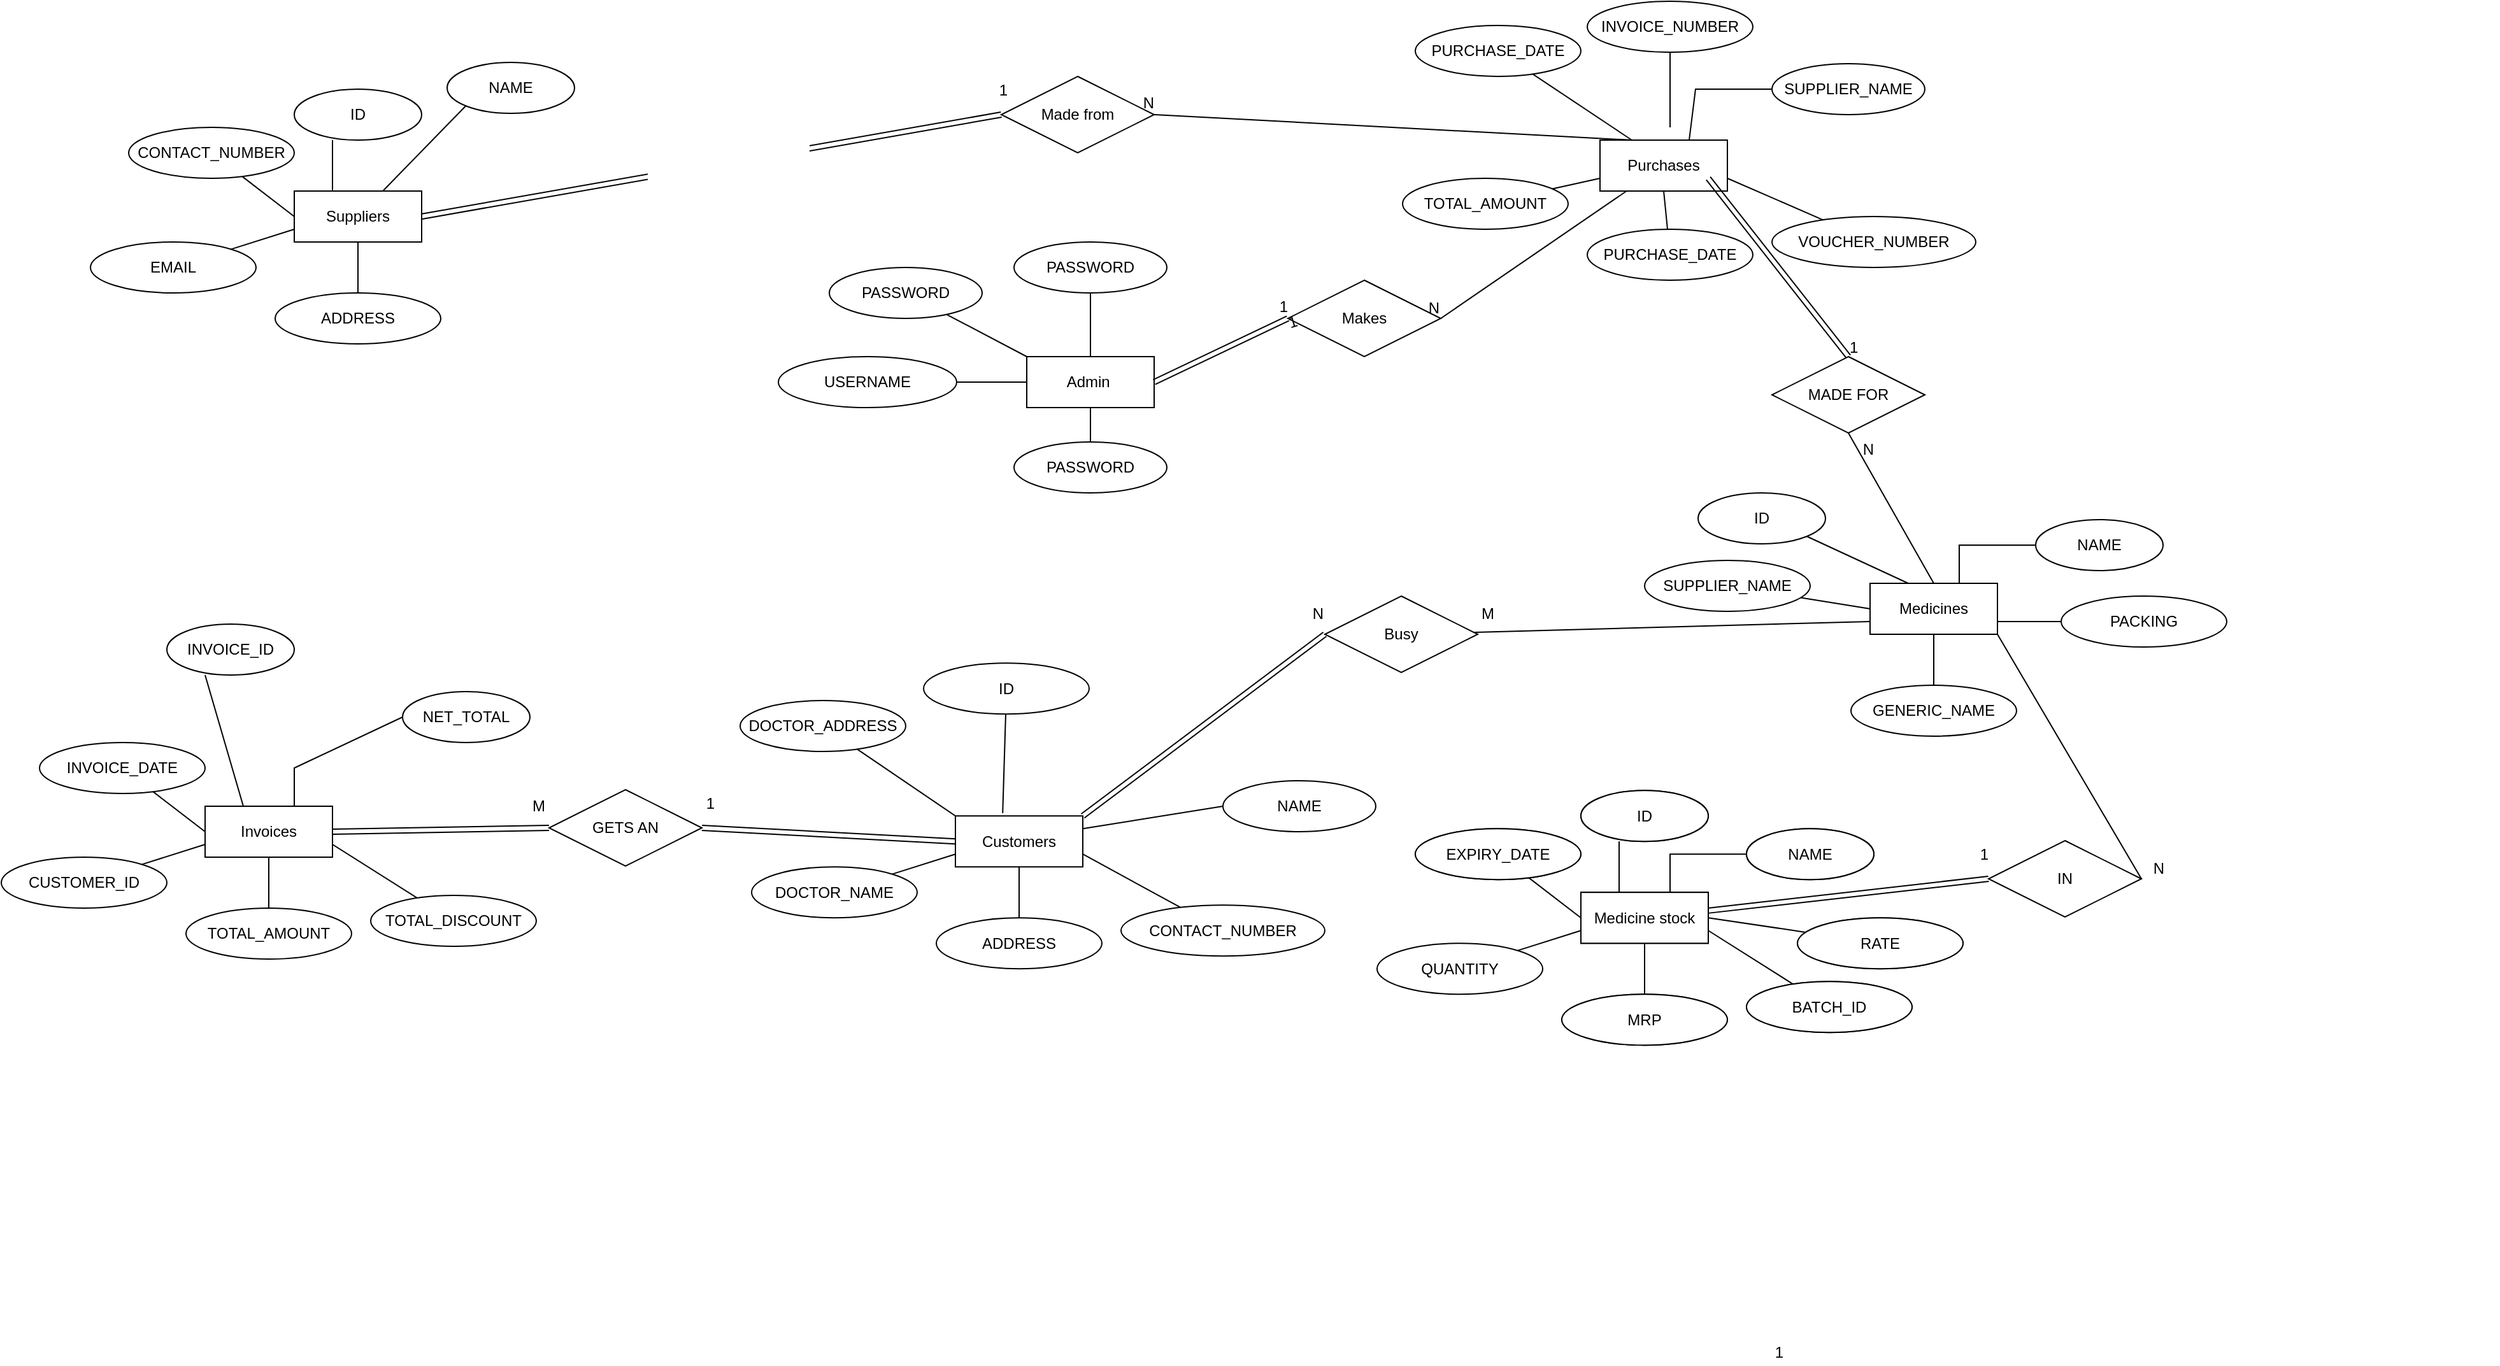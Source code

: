 <mxfile version="16.2.7" type="github">
  <diagram id="R2lEEEUBdFMjLlhIrx00" name="Page-1">
    <mxGraphModel dx="2628" dy="948" grid="1" gridSize="10" guides="1" tooltips="1" connect="1" arrows="1" fold="1" page="1" pageScale="1" pageWidth="850" pageHeight="1100" math="0" shadow="0" extFonts="Permanent Marker^https://fonts.googleapis.com/css?family=Permanent+Marker">
      <root>
        <mxCell id="0" />
        <mxCell id="1" parent="0" />
        <mxCell id="fip5N9C-G7Y2aDPfU7Cz-6" value="Suppliers" style="whiteSpace=wrap;html=1;align=center;" parent="1" vertex="1">
          <mxGeometry x="140" y="310" width="100" height="40" as="geometry" />
        </mxCell>
        <mxCell id="fip5N9C-G7Y2aDPfU7Cz-7" value="ID" style="ellipse;whiteSpace=wrap;html=1;align=center;" parent="1" vertex="1">
          <mxGeometry x="140" y="230" width="100" height="40" as="geometry" />
        </mxCell>
        <mxCell id="fip5N9C-G7Y2aDPfU7Cz-8" value="NAME" style="ellipse;whiteSpace=wrap;html=1;align=center;" parent="1" vertex="1">
          <mxGeometry x="260" y="209" width="100" height="40" as="geometry" />
        </mxCell>
        <mxCell id="fip5N9C-G7Y2aDPfU7Cz-10" value="" style="endArrow=none;html=1;rounded=0;entryX=0.3;entryY=1;entryDx=0;entryDy=0;entryPerimeter=0;exitX=0.3;exitY=0;exitDx=0;exitDy=0;exitPerimeter=0;" parent="1" source="fip5N9C-G7Y2aDPfU7Cz-6" target="fip5N9C-G7Y2aDPfU7Cz-7" edge="1">
          <mxGeometry width="50" height="50" relative="1" as="geometry">
            <mxPoint x="160" y="320" as="sourcePoint" />
            <mxPoint x="210" y="270" as="targetPoint" />
          </mxGeometry>
        </mxCell>
        <mxCell id="fip5N9C-G7Y2aDPfU7Cz-12" value="CONTACT_NUMBER" style="ellipse;whiteSpace=wrap;html=1;align=center;" parent="1" vertex="1">
          <mxGeometry x="10" y="260" width="130" height="40" as="geometry" />
        </mxCell>
        <mxCell id="fip5N9C-G7Y2aDPfU7Cz-13" value="" style="endArrow=none;html=1;rounded=0;exitX=0;exitY=0.5;exitDx=0;exitDy=0;" parent="1" source="fip5N9C-G7Y2aDPfU7Cz-6" target="fip5N9C-G7Y2aDPfU7Cz-12" edge="1">
          <mxGeometry width="50" height="50" relative="1" as="geometry">
            <mxPoint x="70" y="340" as="sourcePoint" />
            <mxPoint x="110" y="300" as="targetPoint" />
          </mxGeometry>
        </mxCell>
        <mxCell id="fip5N9C-G7Y2aDPfU7Cz-14" value="EMAIL" style="ellipse;whiteSpace=wrap;html=1;align=center;" parent="1" vertex="1">
          <mxGeometry x="-20" y="350" width="130" height="40" as="geometry" />
        </mxCell>
        <mxCell id="fip5N9C-G7Y2aDPfU7Cz-15" value="" style="endArrow=none;html=1;rounded=0;exitX=0;exitY=0.75;exitDx=0;exitDy=0;" parent="1" source="fip5N9C-G7Y2aDPfU7Cz-6" target="fip5N9C-G7Y2aDPfU7Cz-14" edge="1">
          <mxGeometry width="50" height="50" relative="1" as="geometry">
            <mxPoint x="110" y="420" as="sourcePoint" />
            <mxPoint x="80" y="390" as="targetPoint" />
          </mxGeometry>
        </mxCell>
        <mxCell id="fip5N9C-G7Y2aDPfU7Cz-16" value="ADDRESS" style="ellipse;whiteSpace=wrap;html=1;align=center;" parent="1" vertex="1">
          <mxGeometry x="125" y="390" width="130" height="40" as="geometry" />
        </mxCell>
        <mxCell id="fip5N9C-G7Y2aDPfU7Cz-17" value="" style="endArrow=none;html=1;rounded=0;exitX=0.5;exitY=1;exitDx=0;exitDy=0;" parent="1" source="fip5N9C-G7Y2aDPfU7Cz-6" target="fip5N9C-G7Y2aDPfU7Cz-16" edge="1">
          <mxGeometry width="50" height="50" relative="1" as="geometry">
            <mxPoint x="210" y="360" as="sourcePoint" />
            <mxPoint x="225" y="430" as="targetPoint" />
          </mxGeometry>
        </mxCell>
        <mxCell id="fip5N9C-G7Y2aDPfU7Cz-18" value="Invoices" style="whiteSpace=wrap;html=1;align=center;" parent="1" vertex="1">
          <mxGeometry x="70" y="793" width="100" height="40" as="geometry" />
        </mxCell>
        <mxCell id="fip5N9C-G7Y2aDPfU7Cz-19" value="INVOICE_ID" style="ellipse;whiteSpace=wrap;html=1;align=center;" parent="1" vertex="1">
          <mxGeometry x="40" y="650" width="100" height="40" as="geometry" />
        </mxCell>
        <mxCell id="fip5N9C-G7Y2aDPfU7Cz-20" value="NET_TOTAL" style="ellipse;whiteSpace=wrap;html=1;align=center;" parent="1" vertex="1">
          <mxGeometry x="225" y="703" width="100" height="40" as="geometry" />
        </mxCell>
        <mxCell id="fip5N9C-G7Y2aDPfU7Cz-21" value="" style="endArrow=none;html=1;rounded=0;entryX=0.3;entryY=1;entryDx=0;entryDy=0;entryPerimeter=0;exitX=0.3;exitY=0;exitDx=0;exitDy=0;exitPerimeter=0;" parent="1" source="fip5N9C-G7Y2aDPfU7Cz-18" target="fip5N9C-G7Y2aDPfU7Cz-19" edge="1">
          <mxGeometry width="50" height="50" relative="1" as="geometry">
            <mxPoint x="90" y="803" as="sourcePoint" />
            <mxPoint x="140" y="753" as="targetPoint" />
          </mxGeometry>
        </mxCell>
        <mxCell id="fip5N9C-G7Y2aDPfU7Cz-22" value="" style="endArrow=none;html=1;rounded=0;entryX=0;entryY=0.5;entryDx=0;entryDy=0;exitX=0.7;exitY=0;exitDx=0;exitDy=0;exitPerimeter=0;" parent="1" source="fip5N9C-G7Y2aDPfU7Cz-18" target="fip5N9C-G7Y2aDPfU7Cz-20" edge="1">
          <mxGeometry width="50" height="50" relative="1" as="geometry">
            <mxPoint x="130" y="763" as="sourcePoint" />
            <mxPoint x="110" y="763" as="targetPoint" />
            <Array as="points">
              <mxPoint x="140" y="763" />
            </Array>
          </mxGeometry>
        </mxCell>
        <mxCell id="fip5N9C-G7Y2aDPfU7Cz-23" value="INVOICE_DATE" style="ellipse;whiteSpace=wrap;html=1;align=center;" parent="1" vertex="1">
          <mxGeometry x="-60" y="743" width="130" height="40" as="geometry" />
        </mxCell>
        <mxCell id="fip5N9C-G7Y2aDPfU7Cz-24" value="" style="endArrow=none;html=1;rounded=0;exitX=0;exitY=0.5;exitDx=0;exitDy=0;" parent="1" source="fip5N9C-G7Y2aDPfU7Cz-18" target="fip5N9C-G7Y2aDPfU7Cz-23" edge="1">
          <mxGeometry width="50" height="50" relative="1" as="geometry">
            <mxPoint y="823" as="sourcePoint" />
            <mxPoint x="40" y="783" as="targetPoint" />
          </mxGeometry>
        </mxCell>
        <mxCell id="fip5N9C-G7Y2aDPfU7Cz-25" value="CUSTOMER_ID" style="ellipse;whiteSpace=wrap;html=1;align=center;" parent="1" vertex="1">
          <mxGeometry x="-90" y="833" width="130" height="40" as="geometry" />
        </mxCell>
        <mxCell id="fip5N9C-G7Y2aDPfU7Cz-26" value="" style="endArrow=none;html=1;rounded=0;exitX=0;exitY=0.75;exitDx=0;exitDy=0;" parent="1" source="fip5N9C-G7Y2aDPfU7Cz-18" target="fip5N9C-G7Y2aDPfU7Cz-25" edge="1">
          <mxGeometry width="50" height="50" relative="1" as="geometry">
            <mxPoint x="40" y="903" as="sourcePoint" />
            <mxPoint x="10" y="873" as="targetPoint" />
          </mxGeometry>
        </mxCell>
        <mxCell id="fip5N9C-G7Y2aDPfU7Cz-27" value="TOTAL_AMOUNT" style="ellipse;whiteSpace=wrap;html=1;align=center;" parent="1" vertex="1">
          <mxGeometry x="55" y="873" width="130" height="40" as="geometry" />
        </mxCell>
        <mxCell id="fip5N9C-G7Y2aDPfU7Cz-28" value="" style="endArrow=none;html=1;rounded=0;exitX=0.5;exitY=1;exitDx=0;exitDy=0;" parent="1" source="fip5N9C-G7Y2aDPfU7Cz-18" target="fip5N9C-G7Y2aDPfU7Cz-27" edge="1">
          <mxGeometry width="50" height="50" relative="1" as="geometry">
            <mxPoint x="140" y="843" as="sourcePoint" />
            <mxPoint x="155" y="913" as="targetPoint" />
          </mxGeometry>
        </mxCell>
        <mxCell id="fip5N9C-G7Y2aDPfU7Cz-29" value="TOTAL_DISCOUNT" style="ellipse;whiteSpace=wrap;html=1;align=center;" parent="1" vertex="1">
          <mxGeometry x="200" y="863" width="130" height="40" as="geometry" />
        </mxCell>
        <mxCell id="fip5N9C-G7Y2aDPfU7Cz-30" value="" style="endArrow=none;html=1;rounded=0;exitX=1;exitY=0.75;exitDx=0;exitDy=0;" parent="1" source="fip5N9C-G7Y2aDPfU7Cz-18" target="fip5N9C-G7Y2aDPfU7Cz-29" edge="1">
          <mxGeometry width="50" height="50" relative="1" as="geometry">
            <mxPoint x="265" y="823" as="sourcePoint" />
            <mxPoint x="300" y="903" as="targetPoint" />
          </mxGeometry>
        </mxCell>
        <mxCell id="fip5N9C-G7Y2aDPfU7Cz-31" value="Medicine stock" style="whiteSpace=wrap;html=1;align=center;" parent="1" vertex="1">
          <mxGeometry x="1150" y="860.62" width="100" height="40" as="geometry" />
        </mxCell>
        <mxCell id="fip5N9C-G7Y2aDPfU7Cz-32" value="ID" style="ellipse;whiteSpace=wrap;html=1;align=center;" parent="1" vertex="1">
          <mxGeometry x="1150" y="780.62" width="100" height="40" as="geometry" />
        </mxCell>
        <mxCell id="fip5N9C-G7Y2aDPfU7Cz-33" value="NAME" style="ellipse;whiteSpace=wrap;html=1;align=center;" parent="1" vertex="1">
          <mxGeometry x="1280" y="810.62" width="100" height="40" as="geometry" />
        </mxCell>
        <mxCell id="fip5N9C-G7Y2aDPfU7Cz-34" value="" style="endArrow=none;html=1;rounded=0;entryX=0.3;entryY=1;entryDx=0;entryDy=0;entryPerimeter=0;exitX=0.3;exitY=0;exitDx=0;exitDy=0;exitPerimeter=0;" parent="1" source="fip5N9C-G7Y2aDPfU7Cz-31" target="fip5N9C-G7Y2aDPfU7Cz-32" edge="1">
          <mxGeometry width="50" height="50" relative="1" as="geometry">
            <mxPoint x="1170" y="870.62" as="sourcePoint" />
            <mxPoint x="1220" y="820.62" as="targetPoint" />
          </mxGeometry>
        </mxCell>
        <mxCell id="fip5N9C-G7Y2aDPfU7Cz-35" value="" style="endArrow=none;html=1;rounded=0;entryX=0;entryY=0.5;entryDx=0;entryDy=0;exitX=0.7;exitY=0;exitDx=0;exitDy=0;exitPerimeter=0;" parent="1" source="fip5N9C-G7Y2aDPfU7Cz-31" target="fip5N9C-G7Y2aDPfU7Cz-33" edge="1">
          <mxGeometry width="50" height="50" relative="1" as="geometry">
            <mxPoint x="1210" y="830.62" as="sourcePoint" />
            <mxPoint x="1190" y="830.62" as="targetPoint" />
            <Array as="points">
              <mxPoint x="1220" y="830.62" />
            </Array>
          </mxGeometry>
        </mxCell>
        <mxCell id="fip5N9C-G7Y2aDPfU7Cz-36" value="EXPIRY_DATE" style="ellipse;whiteSpace=wrap;html=1;align=center;" parent="1" vertex="1">
          <mxGeometry x="1020" y="810.62" width="130" height="40" as="geometry" />
        </mxCell>
        <mxCell id="fip5N9C-G7Y2aDPfU7Cz-37" value="" style="endArrow=none;html=1;rounded=0;exitX=0;exitY=0.5;exitDx=0;exitDy=0;" parent="1" source="fip5N9C-G7Y2aDPfU7Cz-31" target="fip5N9C-G7Y2aDPfU7Cz-36" edge="1">
          <mxGeometry width="50" height="50" relative="1" as="geometry">
            <mxPoint x="1080" y="890.62" as="sourcePoint" />
            <mxPoint x="1120" y="850.62" as="targetPoint" />
          </mxGeometry>
        </mxCell>
        <mxCell id="fip5N9C-G7Y2aDPfU7Cz-38" value="QUANTITY" style="ellipse;whiteSpace=wrap;html=1;align=center;" parent="1" vertex="1">
          <mxGeometry x="990" y="900.62" width="130" height="40" as="geometry" />
        </mxCell>
        <mxCell id="fip5N9C-G7Y2aDPfU7Cz-39" value="" style="endArrow=none;html=1;rounded=0;exitX=0;exitY=0.75;exitDx=0;exitDy=0;" parent="1" source="fip5N9C-G7Y2aDPfU7Cz-31" target="fip5N9C-G7Y2aDPfU7Cz-38" edge="1">
          <mxGeometry width="50" height="50" relative="1" as="geometry">
            <mxPoint x="1120" y="970.62" as="sourcePoint" />
            <mxPoint x="1090" y="940.62" as="targetPoint" />
          </mxGeometry>
        </mxCell>
        <mxCell id="fip5N9C-G7Y2aDPfU7Cz-40" value="MRP" style="ellipse;whiteSpace=wrap;html=1;align=center;" parent="1" vertex="1">
          <mxGeometry x="1135" y="940.62" width="130" height="40" as="geometry" />
        </mxCell>
        <mxCell id="fip5N9C-G7Y2aDPfU7Cz-41" value="" style="endArrow=none;html=1;rounded=0;exitX=0.5;exitY=1;exitDx=0;exitDy=0;" parent="1" source="fip5N9C-G7Y2aDPfU7Cz-31" target="fip5N9C-G7Y2aDPfU7Cz-40" edge="1">
          <mxGeometry width="50" height="50" relative="1" as="geometry">
            <mxPoint x="1220" y="910.62" as="sourcePoint" />
            <mxPoint x="1235" y="980.62" as="targetPoint" />
          </mxGeometry>
        </mxCell>
        <mxCell id="fip5N9C-G7Y2aDPfU7Cz-42" value="BATCH_ID" style="ellipse;whiteSpace=wrap;html=1;align=center;" parent="1" vertex="1">
          <mxGeometry x="1280" y="930.62" width="130" height="40" as="geometry" />
        </mxCell>
        <mxCell id="fip5N9C-G7Y2aDPfU7Cz-43" value="" style="endArrow=none;html=1;rounded=0;exitX=1;exitY=0.75;exitDx=0;exitDy=0;" parent="1" source="fip5N9C-G7Y2aDPfU7Cz-31" target="fip5N9C-G7Y2aDPfU7Cz-42" edge="1">
          <mxGeometry width="50" height="50" relative="1" as="geometry">
            <mxPoint x="1345" y="890.62" as="sourcePoint" />
            <mxPoint x="1380" y="970.62" as="targetPoint" />
          </mxGeometry>
        </mxCell>
        <mxCell id="fip5N9C-G7Y2aDPfU7Cz-44" value="RATE" style="ellipse;whiteSpace=wrap;html=1;align=center;" parent="1" vertex="1">
          <mxGeometry x="1320" y="880.62" width="130" height="40" as="geometry" />
        </mxCell>
        <mxCell id="fip5N9C-G7Y2aDPfU7Cz-45" value="" style="endArrow=none;html=1;rounded=0;exitX=1;exitY=0.5;exitDx=0;exitDy=0;" parent="1" source="fip5N9C-G7Y2aDPfU7Cz-31" target="fip5N9C-G7Y2aDPfU7Cz-44" edge="1">
          <mxGeometry width="50" height="50" relative="1" as="geometry">
            <mxPoint x="1290.0" y="840.62" as="sourcePoint" />
            <mxPoint x="1420" y="920.62" as="targetPoint" />
          </mxGeometry>
        </mxCell>
        <mxCell id="fip5N9C-G7Y2aDPfU7Cz-46" value="Medicines" style="whiteSpace=wrap;html=1;align=center;" parent="1" vertex="1">
          <mxGeometry x="1377" y="618" width="100" height="40" as="geometry" />
        </mxCell>
        <mxCell id="fip5N9C-G7Y2aDPfU7Cz-47" value="ID" style="ellipse;whiteSpace=wrap;html=1;align=center;" parent="1" vertex="1">
          <mxGeometry x="1242" y="547" width="100" height="40" as="geometry" />
        </mxCell>
        <mxCell id="fip5N9C-G7Y2aDPfU7Cz-48" value="NAME" style="ellipse;whiteSpace=wrap;html=1;align=center;" parent="1" vertex="1">
          <mxGeometry x="1507" y="568" width="100" height="40" as="geometry" />
        </mxCell>
        <mxCell id="fip5N9C-G7Y2aDPfU7Cz-49" value="" style="endArrow=none;html=1;rounded=0;entryX=1;entryY=1;entryDx=0;entryDy=0;exitX=0.3;exitY=0;exitDx=0;exitDy=0;exitPerimeter=0;" parent="1" source="fip5N9C-G7Y2aDPfU7Cz-46" target="fip5N9C-G7Y2aDPfU7Cz-47" edge="1">
          <mxGeometry width="50" height="50" relative="1" as="geometry">
            <mxPoint x="1397" y="628" as="sourcePoint" />
            <mxPoint x="1447" y="578" as="targetPoint" />
          </mxGeometry>
        </mxCell>
        <mxCell id="fip5N9C-G7Y2aDPfU7Cz-50" value="" style="endArrow=none;html=1;rounded=0;entryX=0;entryY=0.5;entryDx=0;entryDy=0;exitX=0.7;exitY=0;exitDx=0;exitDy=0;exitPerimeter=0;" parent="1" source="fip5N9C-G7Y2aDPfU7Cz-46" target="fip5N9C-G7Y2aDPfU7Cz-48" edge="1">
          <mxGeometry width="50" height="50" relative="1" as="geometry">
            <mxPoint x="1437" y="588" as="sourcePoint" />
            <mxPoint x="1417" y="588" as="targetPoint" />
            <Array as="points">
              <mxPoint x="1447" y="588" />
            </Array>
          </mxGeometry>
        </mxCell>
        <mxCell id="fip5N9C-G7Y2aDPfU7Cz-53" value="SUPPLIER_NAME" style="ellipse;whiteSpace=wrap;html=1;align=center;" parent="1" vertex="1">
          <mxGeometry x="1200" y="600" width="130" height="40" as="geometry" />
        </mxCell>
        <mxCell id="fip5N9C-G7Y2aDPfU7Cz-54" value="" style="endArrow=none;html=1;rounded=0;exitX=0;exitY=0.5;exitDx=0;exitDy=0;" parent="1" source="fip5N9C-G7Y2aDPfU7Cz-46" target="fip5N9C-G7Y2aDPfU7Cz-53" edge="1">
          <mxGeometry width="50" height="50" relative="1" as="geometry">
            <mxPoint x="1347" y="728" as="sourcePoint" />
            <mxPoint x="1317" y="698" as="targetPoint" />
          </mxGeometry>
        </mxCell>
        <mxCell id="fip5N9C-G7Y2aDPfU7Cz-55" value="GENERIC_NAME" style="ellipse;whiteSpace=wrap;html=1;align=center;" parent="1" vertex="1">
          <mxGeometry x="1362" y="698" width="130" height="40" as="geometry" />
        </mxCell>
        <mxCell id="fip5N9C-G7Y2aDPfU7Cz-56" value="" style="endArrow=none;html=1;rounded=0;exitX=0.5;exitY=1;exitDx=0;exitDy=0;" parent="1" source="fip5N9C-G7Y2aDPfU7Cz-46" target="fip5N9C-G7Y2aDPfU7Cz-55" edge="1">
          <mxGeometry width="50" height="50" relative="1" as="geometry">
            <mxPoint x="1447" y="668" as="sourcePoint" />
            <mxPoint x="1462" y="738" as="targetPoint" />
          </mxGeometry>
        </mxCell>
        <mxCell id="fip5N9C-G7Y2aDPfU7Cz-57" value="PACKING" style="ellipse;whiteSpace=wrap;html=1;align=center;" parent="1" vertex="1">
          <mxGeometry x="1527" y="628" width="130" height="40" as="geometry" />
        </mxCell>
        <mxCell id="fip5N9C-G7Y2aDPfU7Cz-58" value="" style="endArrow=none;html=1;rounded=0;exitX=1;exitY=0.75;exitDx=0;exitDy=0;" parent="1" source="fip5N9C-G7Y2aDPfU7Cz-46" target="fip5N9C-G7Y2aDPfU7Cz-57" edge="1">
          <mxGeometry width="50" height="50" relative="1" as="geometry">
            <mxPoint x="1572" y="648" as="sourcePoint" />
            <mxPoint x="1607" y="728" as="targetPoint" />
          </mxGeometry>
        </mxCell>
        <mxCell id="fip5N9C-G7Y2aDPfU7Cz-60" value="Purchases" style="whiteSpace=wrap;html=1;align=center;" parent="1" vertex="1">
          <mxGeometry x="1165" y="270" width="100" height="40" as="geometry" />
        </mxCell>
        <mxCell id="fip5N9C-G7Y2aDPfU7Cz-62" value="SUPPLIER_NAME" style="ellipse;whiteSpace=wrap;html=1;align=center;" parent="1" vertex="1">
          <mxGeometry x="1300" y="210" width="120" height="40" as="geometry" />
        </mxCell>
        <mxCell id="fip5N9C-G7Y2aDPfU7Cz-64" value="" style="endArrow=none;html=1;rounded=0;entryX=0;entryY=0.5;entryDx=0;entryDy=0;exitX=0.7;exitY=0;exitDx=0;exitDy=0;exitPerimeter=0;" parent="1" source="fip5N9C-G7Y2aDPfU7Cz-60" target="fip5N9C-G7Y2aDPfU7Cz-62" edge="1">
          <mxGeometry width="50" height="50" relative="1" as="geometry">
            <mxPoint x="1230" y="230" as="sourcePoint" />
            <mxPoint x="1210" y="230" as="targetPoint" />
            <Array as="points">
              <mxPoint x="1240" y="230" />
            </Array>
          </mxGeometry>
        </mxCell>
        <mxCell id="fip5N9C-G7Y2aDPfU7Cz-65" value="PURCHASE_DATE" style="ellipse;whiteSpace=wrap;html=1;align=center;" parent="1" vertex="1">
          <mxGeometry x="1020" y="180" width="130" height="40" as="geometry" />
        </mxCell>
        <mxCell id="fip5N9C-G7Y2aDPfU7Cz-66" value="" style="endArrow=none;html=1;rounded=0;exitX=0.25;exitY=0;exitDx=0;exitDy=0;" parent="1" source="fip5N9C-G7Y2aDPfU7Cz-60" target="fip5N9C-G7Y2aDPfU7Cz-65" edge="1">
          <mxGeometry width="50" height="50" relative="1" as="geometry">
            <mxPoint x="1100" y="290" as="sourcePoint" />
            <mxPoint x="1140" y="250" as="targetPoint" />
          </mxGeometry>
        </mxCell>
        <mxCell id="fip5N9C-G7Y2aDPfU7Cz-67" value="TOTAL_AMOUNT" style="ellipse;whiteSpace=wrap;html=1;align=center;" parent="1" vertex="1">
          <mxGeometry x="1010" y="300" width="130" height="40" as="geometry" />
        </mxCell>
        <mxCell id="fip5N9C-G7Y2aDPfU7Cz-68" value="" style="endArrow=none;html=1;rounded=0;exitX=0;exitY=0.75;exitDx=0;exitDy=0;" parent="1" source="fip5N9C-G7Y2aDPfU7Cz-60" target="fip5N9C-G7Y2aDPfU7Cz-67" edge="1">
          <mxGeometry width="50" height="50" relative="1" as="geometry">
            <mxPoint x="1140" y="370" as="sourcePoint" />
            <mxPoint x="1110" y="340" as="targetPoint" />
          </mxGeometry>
        </mxCell>
        <mxCell id="fip5N9C-G7Y2aDPfU7Cz-69" value="PURCHASE_DATE" style="ellipse;whiteSpace=wrap;html=1;align=center;" parent="1" vertex="1">
          <mxGeometry x="1155" y="340" width="130" height="40" as="geometry" />
        </mxCell>
        <mxCell id="fip5N9C-G7Y2aDPfU7Cz-70" value="" style="endArrow=none;html=1;rounded=0;exitX=0.5;exitY=1;exitDx=0;exitDy=0;" parent="1" source="fip5N9C-G7Y2aDPfU7Cz-60" target="fip5N9C-G7Y2aDPfU7Cz-69" edge="1">
          <mxGeometry width="50" height="50" relative="1" as="geometry">
            <mxPoint x="1240" y="310" as="sourcePoint" />
            <mxPoint x="1255" y="380" as="targetPoint" />
          </mxGeometry>
        </mxCell>
        <mxCell id="fip5N9C-G7Y2aDPfU7Cz-71" value="VOUCHER_NUMBER" style="ellipse;whiteSpace=wrap;html=1;align=center;" parent="1" vertex="1">
          <mxGeometry x="1300" y="330" width="160" height="40" as="geometry" />
        </mxCell>
        <mxCell id="fip5N9C-G7Y2aDPfU7Cz-72" value="" style="endArrow=none;html=1;rounded=0;exitX=1;exitY=0.75;exitDx=0;exitDy=0;" parent="1" source="fip5N9C-G7Y2aDPfU7Cz-60" target="fip5N9C-G7Y2aDPfU7Cz-71" edge="1">
          <mxGeometry width="50" height="50" relative="1" as="geometry">
            <mxPoint x="1365" y="290" as="sourcePoint" />
            <mxPoint x="1400" y="370" as="targetPoint" />
          </mxGeometry>
        </mxCell>
        <mxCell id="fip5N9C-G7Y2aDPfU7Cz-73" value="INVOICE_NUMBER" style="ellipse;whiteSpace=wrap;html=1;align=center;" parent="1" vertex="1">
          <mxGeometry x="1155" y="161" width="130" height="40" as="geometry" />
        </mxCell>
        <mxCell id="fip5N9C-G7Y2aDPfU7Cz-74" value="" style="endArrow=none;html=1;rounded=0;" parent="1" target="fip5N9C-G7Y2aDPfU7Cz-73" edge="1">
          <mxGeometry width="50" height="50" relative="1" as="geometry">
            <mxPoint x="1220" y="260" as="sourcePoint" />
            <mxPoint x="1440" y="320" as="targetPoint" />
            <Array as="points">
              <mxPoint x="1220" y="230" />
            </Array>
          </mxGeometry>
        </mxCell>
        <mxCell id="fip5N9C-G7Y2aDPfU7Cz-75" value="Customers" style="whiteSpace=wrap;html=1;align=center;" parent="1" vertex="1">
          <mxGeometry x="659" y="800.62" width="100" height="40" as="geometry" />
        </mxCell>
        <mxCell id="fip5N9C-G7Y2aDPfU7Cz-76" value="NAME" style="ellipse;whiteSpace=wrap;html=1;align=center;" parent="1" vertex="1">
          <mxGeometry x="869" y="773" width="120" height="40" as="geometry" />
        </mxCell>
        <mxCell id="fip5N9C-G7Y2aDPfU7Cz-77" value="" style="endArrow=none;html=1;rounded=0;entryX=0;entryY=0.5;entryDx=0;entryDy=0;exitX=1;exitY=0.25;exitDx=0;exitDy=0;" parent="1" source="fip5N9C-G7Y2aDPfU7Cz-75" target="fip5N9C-G7Y2aDPfU7Cz-76" edge="1">
          <mxGeometry width="50" height="50" relative="1" as="geometry">
            <mxPoint x="719" y="770.62" as="sourcePoint" />
            <mxPoint x="699" y="770.62" as="targetPoint" />
            <Array as="points" />
          </mxGeometry>
        </mxCell>
        <mxCell id="fip5N9C-G7Y2aDPfU7Cz-78" value="DOCTOR_ADDRESS" style="ellipse;whiteSpace=wrap;html=1;align=center;" parent="1" vertex="1">
          <mxGeometry x="490" y="710" width="130" height="40" as="geometry" />
        </mxCell>
        <mxCell id="fip5N9C-G7Y2aDPfU7Cz-79" value="" style="endArrow=none;html=1;rounded=0;exitX=0;exitY=0;exitDx=0;exitDy=0;" parent="1" source="fip5N9C-G7Y2aDPfU7Cz-75" target="fip5N9C-G7Y2aDPfU7Cz-78" edge="1">
          <mxGeometry width="50" height="50" relative="1" as="geometry">
            <mxPoint x="589" y="830.62" as="sourcePoint" />
            <mxPoint x="629" y="790.62" as="targetPoint" />
          </mxGeometry>
        </mxCell>
        <mxCell id="fip5N9C-G7Y2aDPfU7Cz-80" value="DOCTOR_NAME" style="ellipse;whiteSpace=wrap;html=1;align=center;" parent="1" vertex="1">
          <mxGeometry x="499" y="840.62" width="130" height="40" as="geometry" />
        </mxCell>
        <mxCell id="fip5N9C-G7Y2aDPfU7Cz-81" value="" style="endArrow=none;html=1;rounded=0;exitX=0;exitY=0.75;exitDx=0;exitDy=0;" parent="1" source="fip5N9C-G7Y2aDPfU7Cz-75" target="fip5N9C-G7Y2aDPfU7Cz-80" edge="1">
          <mxGeometry width="50" height="50" relative="1" as="geometry">
            <mxPoint x="629" y="910.62" as="sourcePoint" />
            <mxPoint x="599" y="880.62" as="targetPoint" />
          </mxGeometry>
        </mxCell>
        <mxCell id="fip5N9C-G7Y2aDPfU7Cz-82" value="ADDRESS" style="ellipse;whiteSpace=wrap;html=1;align=center;" parent="1" vertex="1">
          <mxGeometry x="644" y="880.62" width="130" height="40" as="geometry" />
        </mxCell>
        <mxCell id="fip5N9C-G7Y2aDPfU7Cz-83" value="" style="endArrow=none;html=1;rounded=0;exitX=0.5;exitY=1;exitDx=0;exitDy=0;" parent="1" source="fip5N9C-G7Y2aDPfU7Cz-75" target="fip5N9C-G7Y2aDPfU7Cz-82" edge="1">
          <mxGeometry width="50" height="50" relative="1" as="geometry">
            <mxPoint x="729" y="850.62" as="sourcePoint" />
            <mxPoint x="744" y="920.62" as="targetPoint" />
          </mxGeometry>
        </mxCell>
        <mxCell id="fip5N9C-G7Y2aDPfU7Cz-84" value="CONTACT_NUMBER" style="ellipse;whiteSpace=wrap;html=1;align=center;" parent="1" vertex="1">
          <mxGeometry x="789" y="870.62" width="160" height="40" as="geometry" />
        </mxCell>
        <mxCell id="fip5N9C-G7Y2aDPfU7Cz-85" value="" style="endArrow=none;html=1;rounded=0;exitX=1;exitY=0.75;exitDx=0;exitDy=0;" parent="1" source="fip5N9C-G7Y2aDPfU7Cz-75" target="fip5N9C-G7Y2aDPfU7Cz-84" edge="1">
          <mxGeometry width="50" height="50" relative="1" as="geometry">
            <mxPoint x="854" y="830.62" as="sourcePoint" />
            <mxPoint x="889" y="910.62" as="targetPoint" />
          </mxGeometry>
        </mxCell>
        <mxCell id="fip5N9C-G7Y2aDPfU7Cz-86" value="ID" style="ellipse;whiteSpace=wrap;html=1;align=center;" parent="1" vertex="1">
          <mxGeometry x="634" y="680.62" width="130" height="40" as="geometry" />
        </mxCell>
        <mxCell id="fip5N9C-G7Y2aDPfU7Cz-87" value="" style="endArrow=none;html=1;rounded=0;exitX=0.371;exitY=-0.057;exitDx=0;exitDy=0;exitPerimeter=0;" parent="1" source="fip5N9C-G7Y2aDPfU7Cz-75" target="fip5N9C-G7Y2aDPfU7Cz-86" edge="1">
          <mxGeometry width="50" height="50" relative="1" as="geometry">
            <mxPoint x="699" y="790.62" as="sourcePoint" />
            <mxPoint x="929" y="860.62" as="targetPoint" />
          </mxGeometry>
        </mxCell>
        <mxCell id="fip5N9C-G7Y2aDPfU7Cz-88" value="Admin&amp;nbsp;" style="whiteSpace=wrap;html=1;align=center;" parent="1" vertex="1">
          <mxGeometry x="715" y="440" width="100" height="40" as="geometry" />
        </mxCell>
        <mxCell id="fip5N9C-G7Y2aDPfU7Cz-89" value="PASSWORD" style="ellipse;whiteSpace=wrap;html=1;align=center;" parent="1" vertex="1">
          <mxGeometry x="560" y="370" width="120" height="40" as="geometry" />
        </mxCell>
        <mxCell id="fip5N9C-G7Y2aDPfU7Cz-98" value="USERNAME" style="ellipse;whiteSpace=wrap;html=1;align=center;" parent="1" vertex="1">
          <mxGeometry x="520" y="440" width="140" height="40" as="geometry" />
        </mxCell>
        <mxCell id="fip5N9C-G7Y2aDPfU7Cz-99" value="" style="endArrow=none;html=1;rounded=0;exitX=0;exitY=0.5;exitDx=0;exitDy=0;" parent="1" source="fip5N9C-G7Y2aDPfU7Cz-88" target="fip5N9C-G7Y2aDPfU7Cz-98" edge="1">
          <mxGeometry width="50" height="50" relative="1" as="geometry">
            <mxPoint x="755" y="430" as="sourcePoint" />
            <mxPoint x="985" y="500" as="targetPoint" />
          </mxGeometry>
        </mxCell>
        <mxCell id="O7eQplX8fe_v7WDKVlWZ-12" value="Made from" style="shape=rhombus;perimeter=rhombusPerimeter;whiteSpace=wrap;html=1;align=center;" parent="1" vertex="1">
          <mxGeometry x="695" y="220" width="120" height="60" as="geometry" />
        </mxCell>
        <mxCell id="O7eQplX8fe_v7WDKVlWZ-16" value="" style="shape=link;html=1;rounded=0;entryX=0.5;entryY=0;entryDx=0;entryDy=0;" parent="1" target="O7eQplX8fe_v7WDKVlWZ-18" edge="1">
          <mxGeometry relative="1" as="geometry">
            <mxPoint x="1250" y="300" as="sourcePoint" />
            <mxPoint x="1350" y="440" as="targetPoint" />
          </mxGeometry>
        </mxCell>
        <mxCell id="O7eQplX8fe_v7WDKVlWZ-18" value="MADE FOR" style="shape=rhombus;perimeter=rhombusPerimeter;whiteSpace=wrap;html=1;align=center;" parent="1" vertex="1">
          <mxGeometry x="1300" y="440" width="120" height="60" as="geometry" />
        </mxCell>
        <mxCell id="O7eQplX8fe_v7WDKVlWZ-19" value="" style="endArrow=none;html=1;rounded=0;entryX=0.5;entryY=1;entryDx=0;entryDy=0;exitX=0.5;exitY=0;exitDx=0;exitDy=0;" parent="1" source="fip5N9C-G7Y2aDPfU7Cz-46" target="O7eQplX8fe_v7WDKVlWZ-18" edge="1">
          <mxGeometry relative="1" as="geometry">
            <mxPoint x="1190" y="480" as="sourcePoint" />
            <mxPoint x="1350" y="480" as="targetPoint" />
          </mxGeometry>
        </mxCell>
        <mxCell id="O7eQplX8fe_v7WDKVlWZ-20" value="N" style="resizable=0;html=1;align=right;verticalAlign=bottom;" parent="O7eQplX8fe_v7WDKVlWZ-19" connectable="0" vertex="1">
          <mxGeometry x="1" relative="1" as="geometry">
            <mxPoint x="20" y="21" as="offset" />
          </mxGeometry>
        </mxCell>
        <mxCell id="O7eQplX8fe_v7WDKVlWZ-31" value="1" style="resizable=0;html=1;align=left;verticalAlign=bottom;" parent="1" connectable="0" vertex="1">
          <mxGeometry x="1870" y="460.0" as="geometry">
            <mxPoint x="-511" y="-19" as="offset" />
          </mxGeometry>
        </mxCell>
        <mxCell id="O7eQplX8fe_v7WDKVlWZ-32" value="" style="shape=link;html=1;rounded=0;entryX=0;entryY=0.5;entryDx=0;entryDy=0;exitX=1;exitY=0.5;exitDx=0;exitDy=0;" parent="1" source="O7eQplX8fe_v7WDKVlWZ-34" target="fip5N9C-G7Y2aDPfU7Cz-75" edge="1">
          <mxGeometry relative="1" as="geometry">
            <mxPoint x="580" y="550" as="sourcePoint" />
            <mxPoint x="738" y="651" as="targetPoint" />
          </mxGeometry>
        </mxCell>
        <mxCell id="O7eQplX8fe_v7WDKVlWZ-34" value="GETS AN" style="shape=rhombus;perimeter=rhombusPerimeter;whiteSpace=wrap;html=1;align=center;" parent="1" vertex="1">
          <mxGeometry x="340" y="780" width="120" height="60" as="geometry" />
        </mxCell>
        <mxCell id="O7eQplX8fe_v7WDKVlWZ-35" value="" style="shape=link;html=1;rounded=0;exitX=1;exitY=0.5;exitDx=0;exitDy=0;entryX=0;entryY=0.5;entryDx=0;entryDy=0;" parent="1" edge="1" target="O7eQplX8fe_v7WDKVlWZ-12" source="fip5N9C-G7Y2aDPfU7Cz-6">
          <mxGeometry relative="1" as="geometry">
            <mxPoint x="350.0" y="260" as="sourcePoint" />
            <mxPoint x="700" y="161" as="targetPoint" />
          </mxGeometry>
        </mxCell>
        <mxCell id="O7eQplX8fe_v7WDKVlWZ-37" value="N" style="resizable=0;html=1;align=right;verticalAlign=bottom;" parent="O7eQplX8fe_v7WDKVlWZ-35" connectable="0" vertex="1">
          <mxGeometry x="1" relative="1" as="geometry">
            <mxPoint x="120" as="offset" />
          </mxGeometry>
        </mxCell>
        <mxCell id="ag5PAQmlUxbw_x1JD328-34" value="M" style="resizable=0;html=1;align=left;verticalAlign=bottom;" connectable="0" vertex="1" parent="O7eQplX8fe_v7WDKVlWZ-35">
          <mxGeometry x="-1" relative="1" as="geometry">
            <mxPoint x="830" y="320" as="offset" />
          </mxGeometry>
        </mxCell>
        <mxCell id="O7eQplX8fe_v7WDKVlWZ-38" value="" style="shape=link;html=1;rounded=0;entryX=0;entryY=0.5;entryDx=0;entryDy=0;exitX=1;exitY=0.5;exitDx=0;exitDy=0;" parent="1" source="fip5N9C-G7Y2aDPfU7Cz-18" target="O7eQplX8fe_v7WDKVlWZ-34" edge="1">
          <mxGeometry relative="1" as="geometry">
            <mxPoint x="31.0" y="957.66" as="sourcePoint" />
            <mxPoint x="391" y="793" as="targetPoint" />
            <Array as="points" />
          </mxGeometry>
        </mxCell>
        <mxCell id="ag5PAQmlUxbw_x1JD328-26" value="N" style="resizable=0;html=1;align=right;verticalAlign=bottom;" connectable="0" vertex="1" parent="O7eQplX8fe_v7WDKVlWZ-38">
          <mxGeometry x="1" relative="1" as="geometry">
            <mxPoint x="1269" y="40" as="offset" />
          </mxGeometry>
        </mxCell>
        <mxCell id="O7eQplX8fe_v7WDKVlWZ-41" value="" style="endArrow=none;html=1;rounded=0;entryX=1;entryY=1;entryDx=0;entryDy=0;exitX=1;exitY=0.5;exitDx=0;exitDy=0;" parent="1" source="O7eQplX8fe_v7WDKVlWZ-44" target="fip5N9C-G7Y2aDPfU7Cz-46" edge="1">
          <mxGeometry relative="1" as="geometry">
            <mxPoint x="1050" y="469" as="sourcePoint" />
            <mxPoint x="1227" y="469.38" as="targetPoint" />
            <Array as="points" />
          </mxGeometry>
        </mxCell>
        <mxCell id="O7eQplX8fe_v7WDKVlWZ-42" value="M" style="resizable=0;html=1;align=left;verticalAlign=bottom;" parent="O7eQplX8fe_v7WDKVlWZ-41" connectable="0" vertex="1">
          <mxGeometry x="-1" relative="1" as="geometry">
            <mxPoint x="-1265" y="-49" as="offset" />
          </mxGeometry>
        </mxCell>
        <mxCell id="O7eQplX8fe_v7WDKVlWZ-44" value="IN" style="shape=rhombus;perimeter=rhombusPerimeter;whiteSpace=wrap;html=1;align=center;" parent="1" vertex="1">
          <mxGeometry x="1470" y="820" width="120" height="60" as="geometry" />
        </mxCell>
        <mxCell id="O7eQplX8fe_v7WDKVlWZ-49" value="" style="shape=link;html=1;rounded=0;entryX=0;entryY=0.5;entryDx=0;entryDy=0;" parent="1" source="fip5N9C-G7Y2aDPfU7Cz-31" target="O7eQplX8fe_v7WDKVlWZ-44" edge="1">
          <mxGeometry relative="1" as="geometry">
            <mxPoint x="760" y="360" as="sourcePoint" />
            <mxPoint x="920" y="360" as="targetPoint" />
          </mxGeometry>
        </mxCell>
        <mxCell id="ag5PAQmlUxbw_x1JD328-4" style="edgeStyle=orthogonalEdgeStyle;rounded=0;orthogonalLoop=1;jettySize=auto;html=1;exitX=0.5;exitY=1;exitDx=0;exitDy=0;endArrow=none;endFill=0;entryX=0.5;entryY=0;entryDx=0;entryDy=0;" edge="1" parent="1" source="fip5N9C-G7Y2aDPfU7Cz-88" target="ag5PAQmlUxbw_x1JD328-5">
          <mxGeometry relative="1" as="geometry">
            <mxPoint x="765" y="500" as="targetPoint" />
            <mxPoint x="825" y="470.0" as="sourcePoint" />
          </mxGeometry>
        </mxCell>
        <mxCell id="ag5PAQmlUxbw_x1JD328-5" value="PASSWORD" style="ellipse;whiteSpace=wrap;html=1;align=center;" vertex="1" parent="1">
          <mxGeometry x="705" y="507" width="120" height="40" as="geometry" />
        </mxCell>
        <mxCell id="ag5PAQmlUxbw_x1JD328-6" value="PASSWORD" style="ellipse;whiteSpace=wrap;html=1;align=center;" vertex="1" parent="1">
          <mxGeometry x="705" y="350" width="120" height="40" as="geometry" />
        </mxCell>
        <mxCell id="ag5PAQmlUxbw_x1JD328-7" value="Medicine stock" style="whiteSpace=wrap;html=1;align=center;" vertex="1" parent="1">
          <mxGeometry x="1150" y="860.62" width="100" height="40" as="geometry" />
        </mxCell>
        <mxCell id="ag5PAQmlUxbw_x1JD328-8" value="EXPIRY_DATE" style="ellipse;whiteSpace=wrap;html=1;align=center;" vertex="1" parent="1">
          <mxGeometry x="1020" y="810.62" width="130" height="40" as="geometry" />
        </mxCell>
        <mxCell id="ag5PAQmlUxbw_x1JD328-9" value="ID" style="ellipse;whiteSpace=wrap;html=1;align=center;" vertex="1" parent="1">
          <mxGeometry x="1150" y="780.62" width="100" height="40" as="geometry" />
        </mxCell>
        <mxCell id="ag5PAQmlUxbw_x1JD328-10" value="NAME" style="ellipse;whiteSpace=wrap;html=1;align=center;" vertex="1" parent="1">
          <mxGeometry x="1280" y="810.62" width="100" height="40" as="geometry" />
        </mxCell>
        <mxCell id="ag5PAQmlUxbw_x1JD328-11" value="RATE" style="ellipse;whiteSpace=wrap;html=1;align=center;" vertex="1" parent="1">
          <mxGeometry x="1320" y="880.62" width="130" height="40" as="geometry" />
        </mxCell>
        <mxCell id="ag5PAQmlUxbw_x1JD328-12" value="BATCH_ID" style="ellipse;whiteSpace=wrap;html=1;align=center;" vertex="1" parent="1">
          <mxGeometry x="1280" y="930.62" width="130" height="40" as="geometry" />
        </mxCell>
        <mxCell id="ag5PAQmlUxbw_x1JD328-13" value="MRP" style="ellipse;whiteSpace=wrap;html=1;align=center;" vertex="1" parent="1">
          <mxGeometry x="1135" y="940.62" width="130" height="40" as="geometry" />
        </mxCell>
        <mxCell id="ag5PAQmlUxbw_x1JD328-14" value="" style="endArrow=none;html=1;rounded=0;entryX=0;entryY=1;entryDx=0;entryDy=0;" edge="1" parent="1" source="fip5N9C-G7Y2aDPfU7Cz-6" target="fip5N9C-G7Y2aDPfU7Cz-8">
          <mxGeometry width="50" height="50" relative="1" as="geometry">
            <mxPoint x="600" y="509" as="sourcePoint" />
            <mxPoint x="650" y="459" as="targetPoint" />
          </mxGeometry>
        </mxCell>
        <mxCell id="ag5PAQmlUxbw_x1JD328-15" value="Makes" style="shape=rhombus;perimeter=rhombusPerimeter;whiteSpace=wrap;html=1;align=center;" vertex="1" parent="1">
          <mxGeometry x="920" y="380" width="120" height="60" as="geometry" />
        </mxCell>
        <mxCell id="ag5PAQmlUxbw_x1JD328-17" value="" style="endArrow=none;html=1;rounded=0;exitX=0;exitY=0;exitDx=0;exitDy=0;" edge="1" parent="1" source="fip5N9C-G7Y2aDPfU7Cz-88" target="fip5N9C-G7Y2aDPfU7Cz-89">
          <mxGeometry width="50" height="50" relative="1" as="geometry">
            <mxPoint x="710" y="320" as="sourcePoint" />
            <mxPoint x="760" y="270" as="targetPoint" />
          </mxGeometry>
        </mxCell>
        <mxCell id="ag5PAQmlUxbw_x1JD328-18" value="" style="endArrow=none;html=1;rounded=0;" edge="1" parent="1" source="ag5PAQmlUxbw_x1JD328-6" target="fip5N9C-G7Y2aDPfU7Cz-88">
          <mxGeometry width="50" height="50" relative="1" as="geometry">
            <mxPoint x="710" y="320" as="sourcePoint" />
            <mxPoint x="760" y="270" as="targetPoint" />
          </mxGeometry>
        </mxCell>
        <mxCell id="ag5PAQmlUxbw_x1JD328-21" value="" style="shape=link;html=1;rounded=0;endArrow=none;endFill=0;entryX=0;entryY=0.5;entryDx=0;entryDy=0;exitX=1;exitY=0.5;exitDx=0;exitDy=0;" edge="1" parent="1" source="fip5N9C-G7Y2aDPfU7Cz-88" target="ag5PAQmlUxbw_x1JD328-15">
          <mxGeometry relative="1" as="geometry">
            <mxPoint x="650" y="420" as="sourcePoint" />
            <mxPoint x="810" y="420" as="targetPoint" />
          </mxGeometry>
        </mxCell>
        <mxCell id="ag5PAQmlUxbw_x1JD328-22" value="1" style="resizable=0;html=1;align=right;verticalAlign=bottom;" connectable="0" vertex="1" parent="ag5PAQmlUxbw_x1JD328-21">
          <mxGeometry x="1" relative="1" as="geometry" />
        </mxCell>
        <mxCell id="ag5PAQmlUxbw_x1JD328-27" value="1" style="resizable=0;html=1;align=right;verticalAlign=bottom;" connectable="0" vertex="1" parent="ag5PAQmlUxbw_x1JD328-21">
          <mxGeometry x="1" relative="1" as="geometry">
            <mxPoint x="550" y="430" as="offset" />
          </mxGeometry>
        </mxCell>
        <mxCell id="ag5PAQmlUxbw_x1JD328-37" value="1" style="resizable=0;html=1;align=right;verticalAlign=bottom;rotation=-17;" connectable="0" vertex="1" parent="ag5PAQmlUxbw_x1JD328-21">
          <mxGeometry x="1" relative="1" as="geometry">
            <mxPoint x="10" y="10" as="offset" />
          </mxGeometry>
        </mxCell>
        <mxCell id="ag5PAQmlUxbw_x1JD328-38" value="1" style="resizable=0;html=1;align=right;verticalAlign=bottom;" connectable="0" vertex="1" parent="ag5PAQmlUxbw_x1JD328-21">
          <mxGeometry x="1" relative="1" as="geometry">
            <mxPoint x="-220" y="-170" as="offset" />
          </mxGeometry>
        </mxCell>
        <mxCell id="ag5PAQmlUxbw_x1JD328-39" value="1" style="resizable=0;html=1;align=right;verticalAlign=bottom;" connectable="0" vertex="1" parent="ag5PAQmlUxbw_x1JD328-21">
          <mxGeometry x="1" relative="1" as="geometry">
            <mxPoint x="-450" y="390" as="offset" />
          </mxGeometry>
        </mxCell>
        <mxCell id="ag5PAQmlUxbw_x1JD328-23" value="" style="endArrow=none;html=1;rounded=0;entryX=1;entryY=0.5;entryDx=0;entryDy=0;" edge="1" parent="1" source="fip5N9C-G7Y2aDPfU7Cz-60" target="ag5PAQmlUxbw_x1JD328-15">
          <mxGeometry relative="1" as="geometry">
            <mxPoint x="650" y="420" as="sourcePoint" />
            <mxPoint x="810" y="420" as="targetPoint" />
          </mxGeometry>
        </mxCell>
        <mxCell id="ag5PAQmlUxbw_x1JD328-24" value="N" style="resizable=0;html=1;align=right;verticalAlign=bottom;" connectable="0" vertex="1" parent="ag5PAQmlUxbw_x1JD328-23">
          <mxGeometry x="1" relative="1" as="geometry" />
        </mxCell>
        <mxCell id="ag5PAQmlUxbw_x1JD328-28" value="Busy&lt;br&gt;" style="shape=rhombus;perimeter=rhombusPerimeter;whiteSpace=wrap;html=1;align=center;" vertex="1" parent="1">
          <mxGeometry x="949" y="628" width="120" height="60" as="geometry" />
        </mxCell>
        <mxCell id="ag5PAQmlUxbw_x1JD328-29" value="" style="shape=link;html=1;rounded=0;endArrow=none;endFill=0;exitX=0;exitY=0.5;exitDx=0;exitDy=0;entryX=1;entryY=0;entryDx=0;entryDy=0;" edge="1" parent="1" source="ag5PAQmlUxbw_x1JD328-28" target="fip5N9C-G7Y2aDPfU7Cz-75">
          <mxGeometry relative="1" as="geometry">
            <mxPoint x="825" y="470" as="sourcePoint" />
            <mxPoint x="1380" y="660" as="targetPoint" />
          </mxGeometry>
        </mxCell>
        <mxCell id="ag5PAQmlUxbw_x1JD328-31" value="1" style="resizable=0;html=1;align=right;verticalAlign=bottom;" connectable="0" vertex="1" parent="ag5PAQmlUxbw_x1JD328-29">
          <mxGeometry x="1" relative="1" as="geometry">
            <mxPoint x="550" y="430" as="offset" />
          </mxGeometry>
        </mxCell>
        <mxCell id="ag5PAQmlUxbw_x1JD328-32" value="" style="endArrow=none;html=1;rounded=0;entryX=0;entryY=0.75;entryDx=0;entryDy=0;" edge="1" parent="1" source="ag5PAQmlUxbw_x1JD328-28" target="fip5N9C-G7Y2aDPfU7Cz-46">
          <mxGeometry relative="1" as="geometry">
            <mxPoint x="1050" y="650" as="sourcePoint" />
            <mxPoint x="1050" y="420" as="targetPoint" />
          </mxGeometry>
        </mxCell>
        <mxCell id="ag5PAQmlUxbw_x1JD328-33" value="N" style="resizable=0;html=1;align=right;verticalAlign=bottom;" connectable="0" vertex="1" parent="ag5PAQmlUxbw_x1JD328-32">
          <mxGeometry x="1" relative="1" as="geometry">
            <mxPoint x="-428" y="2" as="offset" />
          </mxGeometry>
        </mxCell>
        <mxCell id="ag5PAQmlUxbw_x1JD328-35" value="" style="endArrow=none;html=1;rounded=0;entryX=1;entryY=0.5;entryDx=0;entryDy=0;exitX=0.25;exitY=0;exitDx=0;exitDy=0;" edge="1" parent="1" source="fip5N9C-G7Y2aDPfU7Cz-60" target="O7eQplX8fe_v7WDKVlWZ-12">
          <mxGeometry relative="1" as="geometry">
            <mxPoint x="1202.308" y="310" as="sourcePoint" />
            <mxPoint x="1050" y="420" as="targetPoint" />
          </mxGeometry>
        </mxCell>
      </root>
    </mxGraphModel>
  </diagram>
</mxfile>
